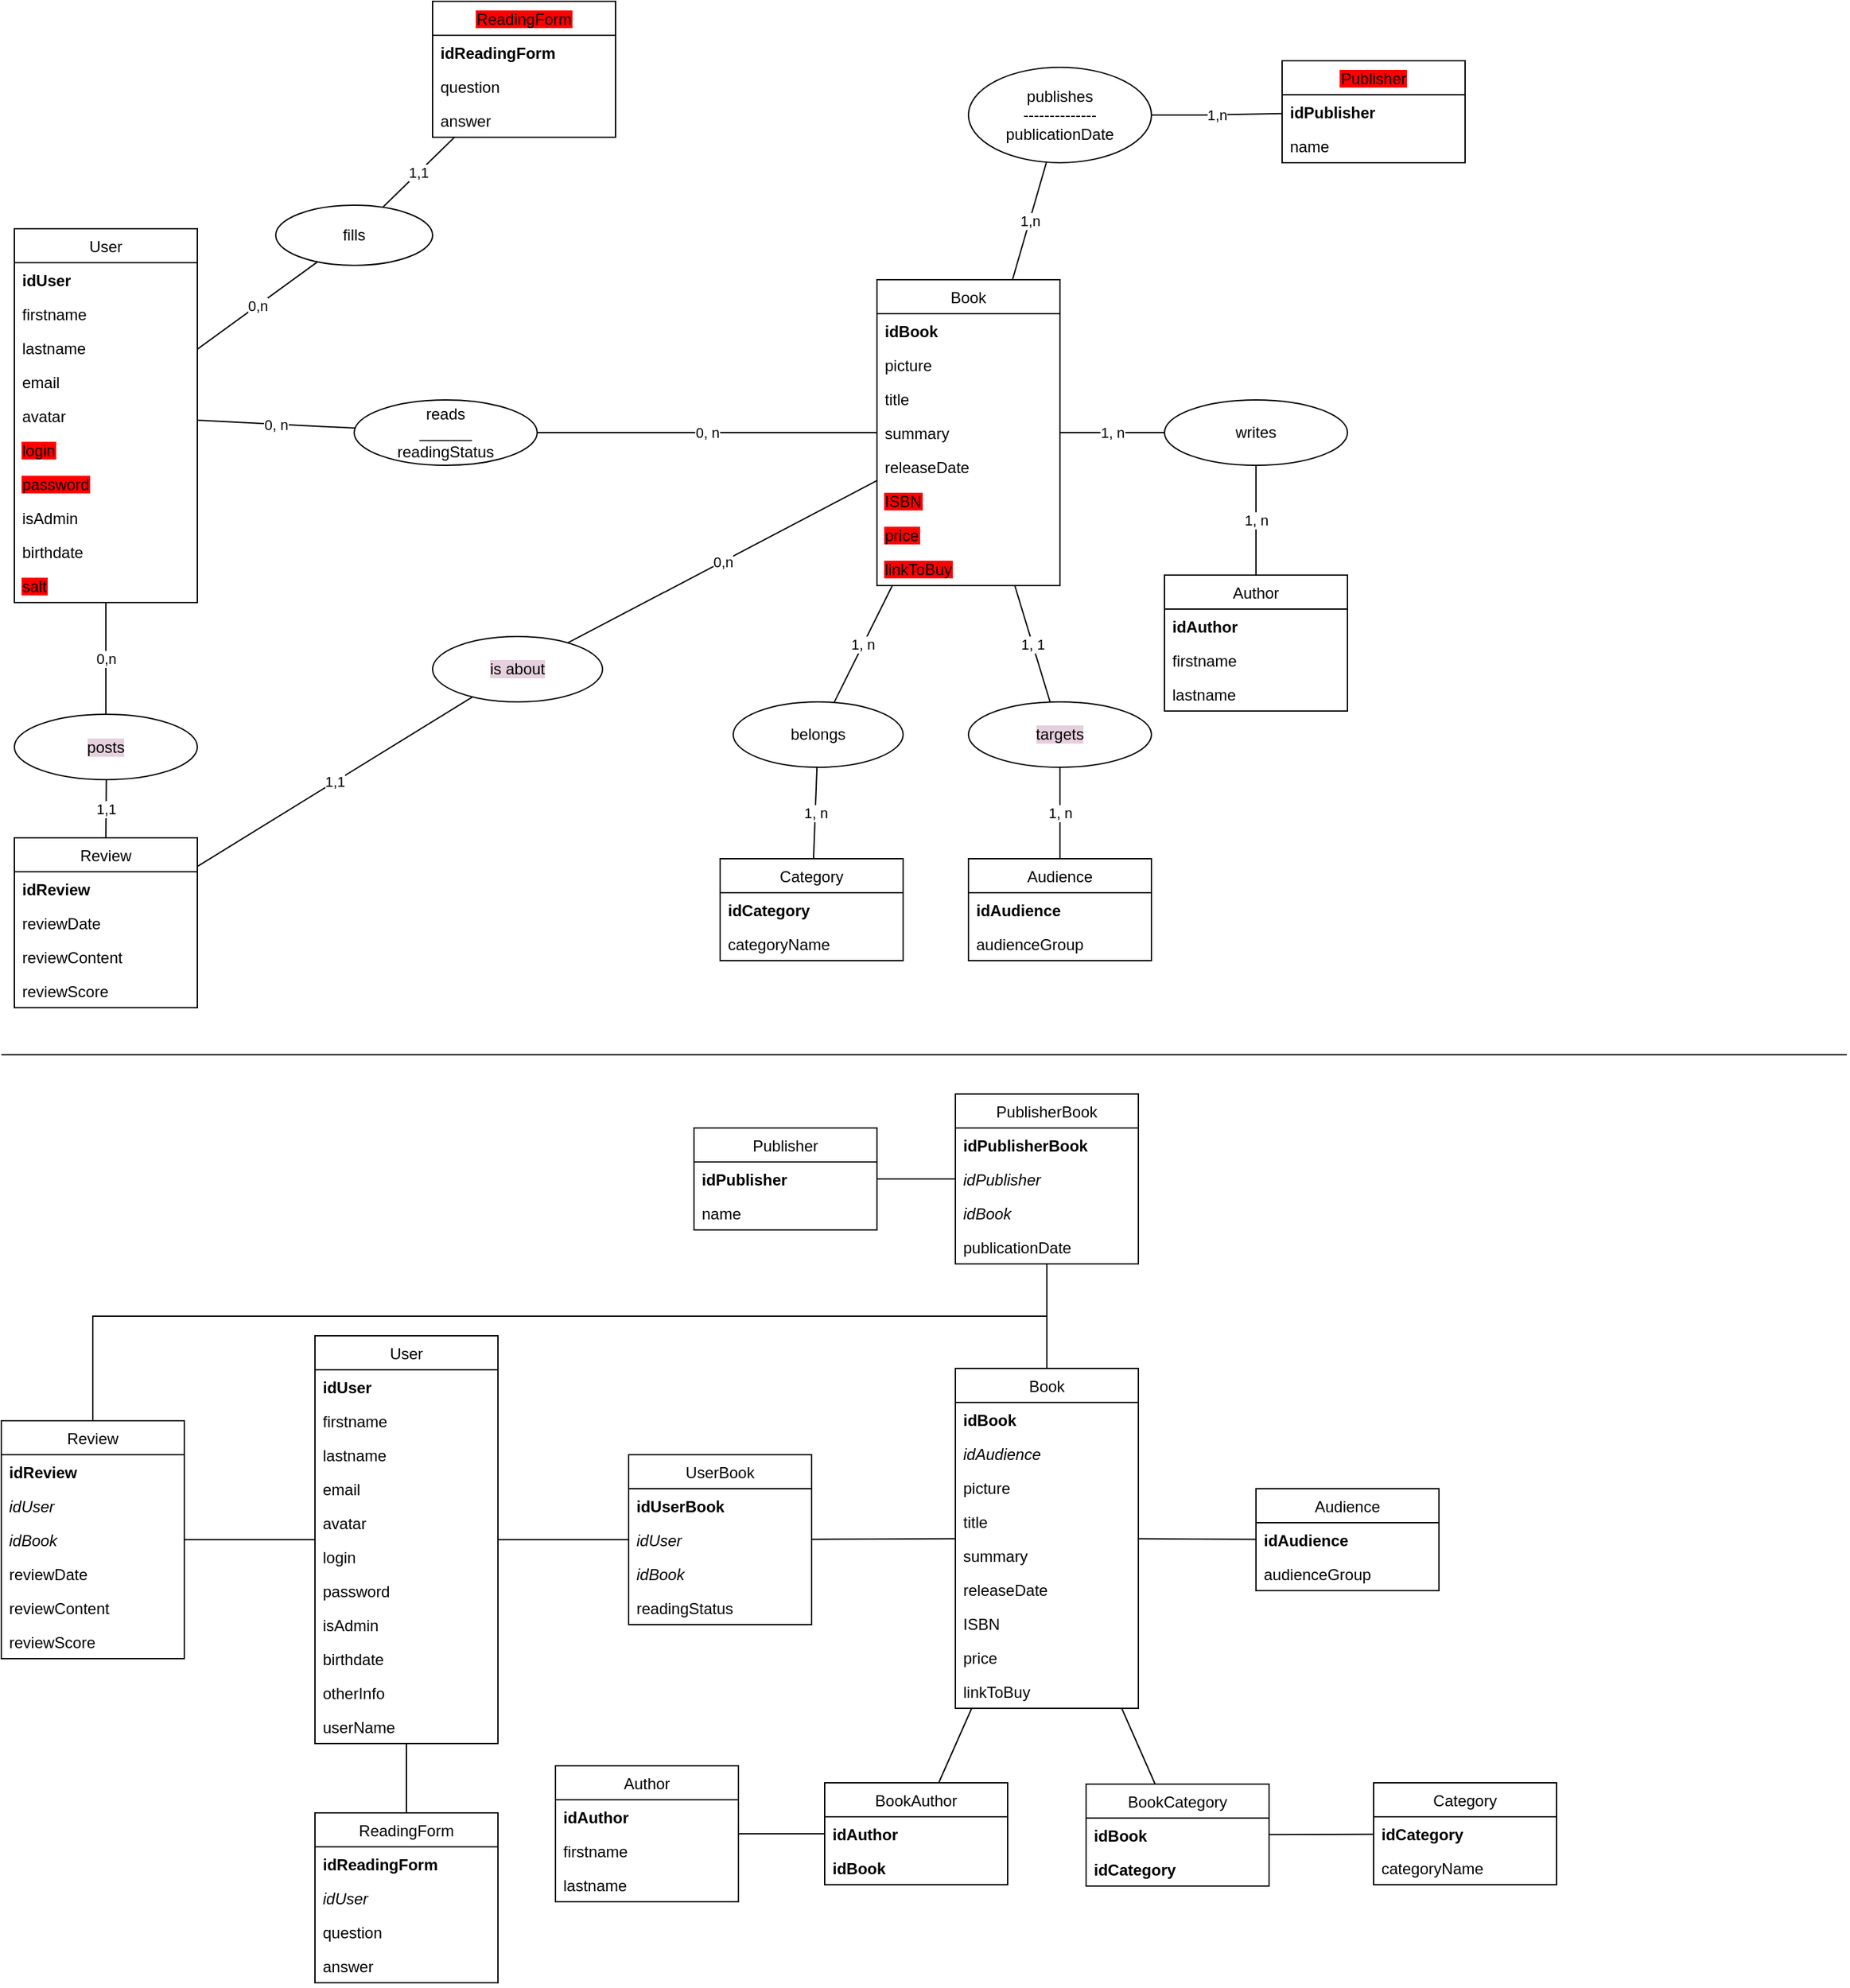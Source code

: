 <mxfile version="13.3.5" type="device"><diagram id="y1jDpwhUsQVm8kKlvPVK" name="Page-1"><mxGraphModel dx="1422" dy="942" grid="1" gridSize="10" guides="1" tooltips="1" connect="1" arrows="1" fold="1" page="1" pageScale="1" pageWidth="827" pageHeight="1169" math="0" shadow="0"><root><mxCell id="0"/><mxCell id="1" parent="0"/><mxCell id="OlAMbbn-yRsi2VzInBig-30" value="0, n" style="edgeStyle=none;rounded=0;orthogonalLoop=1;jettySize=auto;html=1;endArrow=none;endFill=0;" parent="1" source="OlAMbbn-yRsi2VzInBig-127" target="OlAMbbn-yRsi2VzInBig-29" edge="1"><mxGeometry relative="1" as="geometry"><mxPoint x="180" y="344" as="sourcePoint"/></mxGeometry></mxCell><mxCell id="OlAMbbn-yRsi2VzInBig-33" value="0,n" style="edgeStyle=none;rounded=0;orthogonalLoop=1;jettySize=auto;html=1;endArrow=none;endFill=0;" parent="1" source="OlAMbbn-yRsi2VzInBig-127" target="OlAMbbn-yRsi2VzInBig-32" edge="1"><mxGeometry relative="1" as="geometry"><mxPoint x="110" y="448" as="sourcePoint"/></mxGeometry></mxCell><mxCell id="OlAMbbn-yRsi2VzInBig-31" value="0, n" style="edgeStyle=none;rounded=0;orthogonalLoop=1;jettySize=auto;html=1;endArrow=none;endFill=0;" parent="1" source="OlAMbbn-yRsi2VzInBig-29" target="OlAMbbn-yRsi2VzInBig-8" edge="1"><mxGeometry relative="1" as="geometry"/></mxCell><mxCell id="OlAMbbn-yRsi2VzInBig-29" value="reads&lt;br&gt;______&lt;br&gt;readingStatus" style="ellipse;whiteSpace=wrap;html=1;" parent="1" vertex="1"><mxGeometry x="300" y="319" width="140" height="50" as="geometry"/></mxCell><mxCell id="OlAMbbn-yRsi2VzInBig-36" value="1, n" style="edgeStyle=none;rounded=0;orthogonalLoop=1;jettySize=auto;html=1;endArrow=none;endFill=0;" parent="1" source="OlAMbbn-yRsi2VzInBig-8" target="OlAMbbn-yRsi2VzInBig-35" edge="1"><mxGeometry relative="1" as="geometry"/></mxCell><mxCell id="OlAMbbn-yRsi2VzInBig-34" value="1,1" style="edgeStyle=none;rounded=0;orthogonalLoop=1;jettySize=auto;html=1;endArrow=none;endFill=0;" parent="1" source="OlAMbbn-yRsi2VzInBig-32" target="OlAMbbn-yRsi2VzInBig-23" edge="1"><mxGeometry relative="1" as="geometry"/></mxCell><mxCell id="OlAMbbn-yRsi2VzInBig-32" value="&lt;span style=&quot;background-color: rgb(230 , 208 , 222)&quot;&gt;posts&lt;/span&gt;" style="ellipse;whiteSpace=wrap;html=1;" parent="1" vertex="1"><mxGeometry x="40" y="559.5" width="140" height="50" as="geometry"/></mxCell><mxCell id="OlAMbbn-yRsi2VzInBig-40" value="1,1" style="edgeStyle=none;rounded=0;orthogonalLoop=1;jettySize=auto;html=1;endArrow=none;endFill=0;" parent="1" source="OlAMbbn-yRsi2VzInBig-23" target="OlAMbbn-yRsi2VzInBig-39" edge="1"><mxGeometry relative="1" as="geometry"/></mxCell><mxCell id="OlAMbbn-yRsi2VzInBig-37" value="1, n" style="edgeStyle=none;rounded=0;orthogonalLoop=1;jettySize=auto;html=1;endArrow=none;endFill=0;" parent="1" source="OlAMbbn-yRsi2VzInBig-35" target="OlAMbbn-yRsi2VzInBig-18" edge="1"><mxGeometry relative="1" as="geometry"/></mxCell><mxCell id="OlAMbbn-yRsi2VzInBig-35" value="writes" style="ellipse;whiteSpace=wrap;html=1;" parent="1" vertex="1"><mxGeometry x="920" y="319" width="140" height="50" as="geometry"/></mxCell><mxCell id="OlAMbbn-yRsi2VzInBig-41" value="0,n" style="edgeStyle=none;rounded=0;orthogonalLoop=1;jettySize=auto;html=1;endArrow=none;endFill=0;" parent="1" source="OlAMbbn-yRsi2VzInBig-39" target="OlAMbbn-yRsi2VzInBig-8" edge="1"><mxGeometry relative="1" as="geometry"/></mxCell><mxCell id="OlAMbbn-yRsi2VzInBig-39" value="&lt;span style=&quot;background-color: rgb(230 , 208 , 222)&quot;&gt;is about&lt;/span&gt;" style="ellipse;whiteSpace=wrap;html=1;" parent="1" vertex="1"><mxGeometry x="360" y="500" width="130" height="50" as="geometry"/></mxCell><mxCell id="OlAMbbn-yRsi2VzInBig-53" value="1, 1" style="edgeStyle=none;rounded=0;orthogonalLoop=1;jettySize=auto;html=1;endArrow=none;endFill=0;" parent="1" source="OlAMbbn-yRsi2VzInBig-8" target="OlAMbbn-yRsi2VzInBig-52" edge="1"><mxGeometry relative="1" as="geometry"/></mxCell><mxCell id="OlAMbbn-yRsi2VzInBig-55" value="1, n" style="edgeStyle=none;rounded=0;orthogonalLoop=1;jettySize=auto;html=1;endArrow=none;endFill=0;" parent="1" source="OlAMbbn-yRsi2VzInBig-8" target="OlAMbbn-yRsi2VzInBig-51" edge="1"><mxGeometry relative="1" as="geometry"><Array as="points"/></mxGeometry></mxCell><mxCell id="OlAMbbn-yRsi2VzInBig-56" value="1, n" style="edgeStyle=none;rounded=0;orthogonalLoop=1;jettySize=auto;html=1;endArrow=none;endFill=0;" parent="1" source="OlAMbbn-yRsi2VzInBig-51" target="OlAMbbn-yRsi2VzInBig-42" edge="1"><mxGeometry relative="1" as="geometry"/></mxCell><mxCell id="OlAMbbn-yRsi2VzInBig-51" value="belongs" style="ellipse;whiteSpace=wrap;html=1;" parent="1" vertex="1"><mxGeometry x="590" y="550" width="130" height="50" as="geometry"/></mxCell><mxCell id="OlAMbbn-yRsi2VzInBig-54" value="1, n" style="edgeStyle=none;rounded=0;orthogonalLoop=1;jettySize=auto;html=1;endArrow=none;endFill=0;" parent="1" source="OlAMbbn-yRsi2VzInBig-52" target="OlAMbbn-yRsi2VzInBig-47" edge="1"><mxGeometry relative="1" as="geometry"/></mxCell><mxCell id="OlAMbbn-yRsi2VzInBig-52" value="&lt;span style=&quot;background-color: rgb(230 , 208 , 222)&quot;&gt;targets&lt;/span&gt;" style="ellipse;whiteSpace=wrap;html=1;" parent="1" vertex="1"><mxGeometry x="770" y="550" width="140" height="50" as="geometry"/></mxCell><mxCell id="OlAMbbn-yRsi2VzInBig-64" value="" style="endArrow=none;html=1;" parent="1" edge="1"><mxGeometry width="50" height="50" relative="1" as="geometry"><mxPoint x="30" y="820" as="sourcePoint"/><mxPoint x="1442" y="820" as="targetPoint"/></mxGeometry></mxCell><mxCell id="OlAMbbn-yRsi2VzInBig-77" style="edgeStyle=none;rounded=0;orthogonalLoop=1;jettySize=auto;html=1;endArrow=none;endFill=0;" parent="1" source="OlAMbbn-yRsi2VzInBig-65" target="OlAMbbn-yRsi2VzInBig-72" edge="1"><mxGeometry relative="1" as="geometry"/></mxCell><mxCell id="OlAMbbn-yRsi2VzInBig-90" style="edgeStyle=none;rounded=0;orthogonalLoop=1;jettySize=auto;html=1;endArrow=none;endFill=0;" parent="1" source="OlAMbbn-yRsi2VzInBig-79" target="OlAMbbn-yRsi2VzInBig-87" edge="1"><mxGeometry relative="1" as="geometry"/></mxCell><mxCell id="OlAMbbn-yRsi2VzInBig-98" style="edgeStyle=none;rounded=0;orthogonalLoop=1;jettySize=auto;html=1;endArrow=none;endFill=0;" parent="1" source="OlAMbbn-yRsi2VzInBig-79" target="OlAMbbn-yRsi2VzInBig-92" edge="1"><mxGeometry relative="1" as="geometry"/></mxCell><mxCell id="OlAMbbn-yRsi2VzInBig-140" value="ReadingForm" style="swimlane;fontStyle=0;childLayout=stackLayout;horizontal=1;startSize=26;fillColor=none;horizontalStack=0;resizeParent=1;resizeParentMax=0;resizeLast=0;collapsible=1;marginBottom=0;labelBackgroundColor=#FF0000;" parent="1" vertex="1"><mxGeometry x="360" y="14" width="140" height="104" as="geometry"/></mxCell><mxCell id="OlAMbbn-yRsi2VzInBig-141" value="idReadingForm" style="text;strokeColor=none;fillColor=none;align=left;verticalAlign=top;spacingLeft=4;spacingRight=4;overflow=hidden;rotatable=0;points=[[0,0.5],[1,0.5]];portConstraint=eastwest;fontStyle=1" parent="OlAMbbn-yRsi2VzInBig-140" vertex="1"><mxGeometry y="26" width="140" height="26" as="geometry"/></mxCell><mxCell id="OlAMbbn-yRsi2VzInBig-142" value="question" style="text;strokeColor=none;fillColor=none;align=left;verticalAlign=top;spacingLeft=4;spacingRight=4;overflow=hidden;rotatable=0;points=[[0,0.5],[1,0.5]];portConstraint=eastwest;" parent="OlAMbbn-yRsi2VzInBig-140" vertex="1"><mxGeometry y="52" width="140" height="26" as="geometry"/></mxCell><mxCell id="OlAMbbn-yRsi2VzInBig-143" value="answer" style="text;strokeColor=none;fillColor=none;align=left;verticalAlign=top;spacingLeft=4;spacingRight=4;overflow=hidden;rotatable=0;points=[[0,0.5],[1,0.5]];portConstraint=eastwest;" parent="OlAMbbn-yRsi2VzInBig-140" vertex="1"><mxGeometry y="78" width="140" height="26" as="geometry"/></mxCell><mxCell id="OlAMbbn-yRsi2VzInBig-97" style="edgeStyle=none;rounded=0;orthogonalLoop=1;jettySize=auto;html=1;endArrow=none;endFill=0;" parent="1" source="OlAMbbn-yRsi2VzInBig-65" target="OlAMbbn-yRsi2VzInBig-92" edge="1"><mxGeometry relative="1" as="geometry"/></mxCell><mxCell id="OlAMbbn-yRsi2VzInBig-107" style="edgeStyle=none;rounded=0;orthogonalLoop=1;jettySize=auto;html=1;endArrow=none;endFill=0;" parent="1" source="OlAMbbn-yRsi2VzInBig-79" target="OlAMbbn-yRsi2VzInBig-103" edge="1"><mxGeometry relative="1" as="geometry"/></mxCell><mxCell id="OlAMbbn-yRsi2VzInBig-116" style="edgeStyle=none;rounded=0;orthogonalLoop=1;jettySize=auto;html=1;endArrow=none;endFill=0;" parent="1" source="OlAMbbn-yRsi2VzInBig-79" target="OlAMbbn-yRsi2VzInBig-112" edge="1"><mxGeometry relative="1" as="geometry"/></mxCell><mxCell id="OlAMbbn-yRsi2VzInBig-108" style="edgeStyle=none;rounded=0;orthogonalLoop=1;jettySize=auto;html=1;endArrow=none;endFill=0;" parent="1" source="OlAMbbn-yRsi2VzInBig-99" target="OlAMbbn-yRsi2VzInBig-103" edge="1"><mxGeometry relative="1" as="geometry"/></mxCell><mxCell id="OlAMbbn-yRsi2VzInBig-145" value="0,n" style="edgeStyle=none;rounded=0;orthogonalLoop=1;jettySize=auto;html=1;endArrow=none;endFill=0;" parent="1" source="OlAMbbn-yRsi2VzInBig-127" target="OlAMbbn-yRsi2VzInBig-144" edge="1"><mxGeometry relative="1" as="geometry"/></mxCell><mxCell id="OlAMbbn-yRsi2VzInBig-168" value="1,n" style="edgeStyle=none;rounded=0;orthogonalLoop=1;jettySize=auto;html=1;endArrow=none;endFill=0;" parent="1" source="OlAMbbn-yRsi2VzInBig-163" target="OlAMbbn-yRsi2VzInBig-167" edge="1"><mxGeometry relative="1" as="geometry"><Array as="points"><mxPoint x="950" y="101"/></Array></mxGeometry></mxCell><mxCell id="OlAMbbn-yRsi2VzInBig-117" style="edgeStyle=none;rounded=0;orthogonalLoop=1;jettySize=auto;html=1;endArrow=none;endFill=0;" parent="1" source="OlAMbbn-yRsi2VzInBig-112" target="OlAMbbn-yRsi2VzInBig-109" edge="1"><mxGeometry relative="1" as="geometry"/></mxCell><mxCell id="OlAMbbn-yRsi2VzInBig-18" value="Author" style="swimlane;fontStyle=0;childLayout=stackLayout;horizontal=1;startSize=26;fillColor=none;horizontalStack=0;resizeParent=1;resizeParentMax=0;resizeLast=0;collapsible=1;marginBottom=0;" parent="1" vertex="1"><mxGeometry x="920" y="453" width="140" height="104" as="geometry"/></mxCell><mxCell id="OlAMbbn-yRsi2VzInBig-19" value="idAuthor" style="text;strokeColor=none;fillColor=none;align=left;verticalAlign=top;spacingLeft=4;spacingRight=4;overflow=hidden;rotatable=0;points=[[0,0.5],[1,0.5]];portConstraint=eastwest;fontStyle=1" parent="OlAMbbn-yRsi2VzInBig-18" vertex="1"><mxGeometry y="26" width="140" height="26" as="geometry"/></mxCell><mxCell id="OlAMbbn-yRsi2VzInBig-20" value="firstname" style="text;strokeColor=none;fillColor=none;align=left;verticalAlign=top;spacingLeft=4;spacingRight=4;overflow=hidden;rotatable=0;points=[[0,0.5],[1,0.5]];portConstraint=eastwest;" parent="OlAMbbn-yRsi2VzInBig-18" vertex="1"><mxGeometry y="52" width="140" height="26" as="geometry"/></mxCell><mxCell id="OlAMbbn-yRsi2VzInBig-21" value="lastname" style="text;strokeColor=none;fillColor=none;align=left;verticalAlign=top;spacingLeft=4;spacingRight=4;overflow=hidden;rotatable=0;points=[[0,0.5],[1,0.5]];portConstraint=eastwest;" parent="OlAMbbn-yRsi2VzInBig-18" vertex="1"><mxGeometry y="78" width="140" height="26" as="geometry"/></mxCell><mxCell id="OlAMbbn-yRsi2VzInBig-151" style="edgeStyle=none;rounded=0;orthogonalLoop=1;jettySize=auto;html=1;endArrow=none;endFill=0;" parent="1" source="OlAMbbn-yRsi2VzInBig-65" target="OlAMbbn-yRsi2VzInBig-147" edge="1"><mxGeometry relative="1" as="geometry"/></mxCell><mxCell id="OlAMbbn-yRsi2VzInBig-23" value="Review" style="swimlane;fontStyle=0;childLayout=stackLayout;horizontal=1;startSize=26;fillColor=none;horizontalStack=0;resizeParent=1;resizeParentMax=0;resizeLast=0;collapsible=1;marginBottom=0;" parent="1" vertex="1"><mxGeometry x="40" y="654" width="140" height="130" as="geometry"/></mxCell><mxCell id="OlAMbbn-yRsi2VzInBig-24" value="idReview" style="text;strokeColor=none;fillColor=none;align=left;verticalAlign=top;spacingLeft=4;spacingRight=4;overflow=hidden;rotatable=0;points=[[0,0.5],[1,0.5]];portConstraint=eastwest;fontStyle=1" parent="OlAMbbn-yRsi2VzInBig-23" vertex="1"><mxGeometry y="26" width="140" height="26" as="geometry"/></mxCell><mxCell id="OlAMbbn-yRsi2VzInBig-25" value="reviewDate" style="text;strokeColor=none;fillColor=none;align=left;verticalAlign=top;spacingLeft=4;spacingRight=4;overflow=hidden;rotatable=0;points=[[0,0.5],[1,0.5]];portConstraint=eastwest;" parent="OlAMbbn-yRsi2VzInBig-23" vertex="1"><mxGeometry y="52" width="140" height="26" as="geometry"/></mxCell><mxCell id="OlAMbbn-yRsi2VzInBig-27" value="reviewContent" style="text;strokeColor=none;fillColor=none;align=left;verticalAlign=top;spacingLeft=4;spacingRight=4;overflow=hidden;rotatable=0;points=[[0,0.5],[1,0.5]];portConstraint=eastwest;" parent="OlAMbbn-yRsi2VzInBig-23" vertex="1"><mxGeometry y="78" width="140" height="26" as="geometry"/></mxCell><mxCell id="OlAMbbn-yRsi2VzInBig-46" value="reviewScore" style="text;strokeColor=none;fillColor=none;align=left;verticalAlign=top;spacingLeft=4;spacingRight=4;overflow=hidden;rotatable=0;points=[[0,0.5],[1,0.5]];portConstraint=eastwest;" parent="OlAMbbn-yRsi2VzInBig-23" vertex="1"><mxGeometry y="104" width="140" height="26" as="geometry"/></mxCell><mxCell id="OlAMbbn-yRsi2VzInBig-146" value="1,1" style="edgeStyle=none;rounded=0;orthogonalLoop=1;jettySize=auto;html=1;endArrow=none;endFill=0;" parent="1" source="OlAMbbn-yRsi2VzInBig-144" target="OlAMbbn-yRsi2VzInBig-140" edge="1"><mxGeometry relative="1" as="geometry"/></mxCell><mxCell id="OlAMbbn-yRsi2VzInBig-144" value="fills" style="ellipse;whiteSpace=wrap;html=1;" parent="1" vertex="1"><mxGeometry x="240" y="170" width="120" height="46" as="geometry"/></mxCell><mxCell id="OlAMbbn-yRsi2VzInBig-42" value="Category" style="swimlane;fontStyle=0;childLayout=stackLayout;horizontal=1;startSize=26;fillColor=none;horizontalStack=0;resizeParent=1;resizeParentMax=0;resizeLast=0;collapsible=1;marginBottom=0;" parent="1" vertex="1"><mxGeometry x="580" y="670" width="140" height="78" as="geometry"/></mxCell><mxCell id="OlAMbbn-yRsi2VzInBig-43" value="idCategory" style="text;strokeColor=none;fillColor=none;align=left;verticalAlign=top;spacingLeft=4;spacingRight=4;overflow=hidden;rotatable=0;points=[[0,0.5],[1,0.5]];portConstraint=eastwest;fontStyle=1" parent="OlAMbbn-yRsi2VzInBig-42" vertex="1"><mxGeometry y="26" width="140" height="26" as="geometry"/></mxCell><mxCell id="OlAMbbn-yRsi2VzInBig-44" value="categoryName" style="text;strokeColor=none;fillColor=none;align=left;verticalAlign=top;spacingLeft=4;spacingRight=4;overflow=hidden;rotatable=0;points=[[0,0.5],[1,0.5]];portConstraint=eastwest;" parent="OlAMbbn-yRsi2VzInBig-42" vertex="1"><mxGeometry y="52" width="140" height="26" as="geometry"/></mxCell><mxCell id="OlAMbbn-yRsi2VzInBig-47" value="Audience" style="swimlane;fontStyle=0;childLayout=stackLayout;horizontal=1;startSize=26;fillColor=none;horizontalStack=0;resizeParent=1;resizeParentMax=0;resizeLast=0;collapsible=1;marginBottom=0;" parent="1" vertex="1"><mxGeometry x="770" y="670" width="140" height="78" as="geometry"/></mxCell><mxCell id="OlAMbbn-yRsi2VzInBig-48" value="idAudience" style="text;strokeColor=none;fillColor=none;align=left;verticalAlign=top;spacingLeft=4;spacingRight=4;overflow=hidden;rotatable=0;points=[[0,0.5],[1,0.5]];portConstraint=eastwest;fontStyle=1" parent="OlAMbbn-yRsi2VzInBig-47" vertex="1"><mxGeometry y="26" width="140" height="26" as="geometry"/></mxCell><mxCell id="OlAMbbn-yRsi2VzInBig-49" value="audienceGroup&#10;" style="text;strokeColor=none;fillColor=none;align=left;verticalAlign=top;spacingLeft=4;spacingRight=4;overflow=hidden;rotatable=0;points=[[0,0.5],[1,0.5]];portConstraint=eastwest;" parent="OlAMbbn-yRsi2VzInBig-47" vertex="1"><mxGeometry y="52" width="140" height="26" as="geometry"/></mxCell><mxCell id="OlAMbbn-yRsi2VzInBig-169" value="1,n" style="edgeStyle=none;rounded=0;orthogonalLoop=1;jettySize=auto;html=1;endArrow=none;endFill=0;" parent="1" source="OlAMbbn-yRsi2VzInBig-167" target="OlAMbbn-yRsi2VzInBig-8" edge="1"><mxGeometry relative="1" as="geometry"/></mxCell><mxCell id="OlAMbbn-yRsi2VzInBig-167" value="publishes&lt;br&gt;--------------&lt;br&gt;publicationDate" style="ellipse;whiteSpace=wrap;html=1;" parent="1" vertex="1"><mxGeometry x="770" y="64.5" width="140" height="73" as="geometry"/></mxCell><mxCell id="OlAMbbn-yRsi2VzInBig-127" value="User" style="swimlane;fontStyle=0;childLayout=stackLayout;horizontal=1;startSize=26;fillColor=none;horizontalStack=0;resizeParent=1;resizeParentMax=0;resizeLast=0;collapsible=1;marginBottom=0;" parent="1" vertex="1"><mxGeometry x="40" y="188" width="140" height="286" as="geometry"/></mxCell><mxCell id="OlAMbbn-yRsi2VzInBig-128" value="idUser" style="text;strokeColor=none;fillColor=none;align=left;verticalAlign=top;spacingLeft=4;spacingRight=4;overflow=hidden;rotatable=0;points=[[0,0.5],[1,0.5]];portConstraint=eastwest;fontStyle=1" parent="OlAMbbn-yRsi2VzInBig-127" vertex="1"><mxGeometry y="26" width="140" height="26" as="geometry"/></mxCell><mxCell id="OlAMbbn-yRsi2VzInBig-129" value="firstname" style="text;strokeColor=none;fillColor=none;align=left;verticalAlign=top;spacingLeft=4;spacingRight=4;overflow=hidden;rotatable=0;points=[[0,0.5],[1,0.5]];portConstraint=eastwest;" parent="OlAMbbn-yRsi2VzInBig-127" vertex="1"><mxGeometry y="52" width="140" height="26" as="geometry"/></mxCell><mxCell id="OlAMbbn-yRsi2VzInBig-130" value="lastname" style="text;strokeColor=none;fillColor=none;align=left;verticalAlign=top;spacingLeft=4;spacingRight=4;overflow=hidden;rotatable=0;points=[[0,0.5],[1,0.5]];portConstraint=eastwest;" parent="OlAMbbn-yRsi2VzInBig-127" vertex="1"><mxGeometry y="78" width="140" height="26" as="geometry"/></mxCell><mxCell id="OlAMbbn-yRsi2VzInBig-131" value="email" style="text;strokeColor=none;fillColor=none;align=left;verticalAlign=top;spacingLeft=4;spacingRight=4;overflow=hidden;rotatable=0;points=[[0,0.5],[1,0.5]];portConstraint=eastwest;" parent="OlAMbbn-yRsi2VzInBig-127" vertex="1"><mxGeometry y="104" width="140" height="26" as="geometry"/></mxCell><mxCell id="OlAMbbn-yRsi2VzInBig-132" value="avatar" style="text;strokeColor=none;fillColor=none;align=left;verticalAlign=top;spacingLeft=4;spacingRight=4;overflow=hidden;rotatable=0;points=[[0,0.5],[1,0.5]];portConstraint=eastwest;" parent="OlAMbbn-yRsi2VzInBig-127" vertex="1"><mxGeometry y="130" width="140" height="26" as="geometry"/></mxCell><mxCell id="OlAMbbn-yRsi2VzInBig-133" value="login" style="text;strokeColor=none;fillColor=none;align=left;verticalAlign=top;spacingLeft=4;spacingRight=4;overflow=hidden;rotatable=0;points=[[0,0.5],[1,0.5]];portConstraint=eastwest;labelBackgroundColor=#FF0000;" parent="OlAMbbn-yRsi2VzInBig-127" vertex="1"><mxGeometry y="156" width="140" height="26" as="geometry"/></mxCell><mxCell id="OlAMbbn-yRsi2VzInBig-134" value="password" style="text;strokeColor=none;fillColor=none;align=left;verticalAlign=top;spacingLeft=4;spacingRight=4;overflow=hidden;rotatable=0;points=[[0,0.5],[1,0.5]];portConstraint=eastwest;labelBackgroundColor=#FF0000;" parent="OlAMbbn-yRsi2VzInBig-127" vertex="1"><mxGeometry y="182" width="140" height="26" as="geometry"/></mxCell><mxCell id="OlAMbbn-yRsi2VzInBig-182" value="isAdmin" style="text;strokeColor=none;fillColor=none;align=left;verticalAlign=top;spacingLeft=4;spacingRight=4;overflow=hidden;rotatable=0;points=[[0,0.5],[1,0.5]];portConstraint=eastwest;" parent="OlAMbbn-yRsi2VzInBig-127" vertex="1"><mxGeometry y="208" width="140" height="26" as="geometry"/></mxCell><mxCell id="OlAMbbn-yRsi2VzInBig-135" value="birthdate" style="text;strokeColor=none;fillColor=none;align=left;verticalAlign=top;spacingLeft=4;spacingRight=4;overflow=hidden;rotatable=0;points=[[0,0.5],[1,0.5]];portConstraint=eastwest;" parent="OlAMbbn-yRsi2VzInBig-127" vertex="1"><mxGeometry y="234" width="140" height="26" as="geometry"/></mxCell><mxCell id="OlAMbbn-yRsi2VzInBig-136" value="salt" style="text;strokeColor=none;fillColor=none;align=left;verticalAlign=top;spacingLeft=4;spacingRight=4;overflow=hidden;rotatable=0;points=[[0,0.5],[1,0.5]];portConstraint=eastwest;labelBackgroundColor=#FF0000;" parent="OlAMbbn-yRsi2VzInBig-127" vertex="1"><mxGeometry y="260" width="140" height="26" as="geometry"/></mxCell><mxCell id="OlAMbbn-yRsi2VzInBig-163" value="Publisher" style="swimlane;fontStyle=0;childLayout=stackLayout;horizontal=1;startSize=26;fillColor=none;horizontalStack=0;resizeParent=1;resizeParentMax=0;resizeLast=0;collapsible=1;marginBottom=0;labelBackgroundColor=#FF0000;" parent="1" vertex="1"><mxGeometry x="1010" y="59.5" width="140" height="78" as="geometry"/></mxCell><mxCell id="OlAMbbn-yRsi2VzInBig-164" value="idPublisher" style="text;strokeColor=none;fillColor=none;align=left;verticalAlign=top;spacingLeft=4;spacingRight=4;overflow=hidden;rotatable=0;points=[[0,0.5],[1,0.5]];portConstraint=eastwest;fontStyle=1" parent="OlAMbbn-yRsi2VzInBig-163" vertex="1"><mxGeometry y="26" width="140" height="26" as="geometry"/></mxCell><mxCell id="OlAMbbn-yRsi2VzInBig-165" value="name" style="text;strokeColor=none;fillColor=none;align=left;verticalAlign=top;spacingLeft=4;spacingRight=4;overflow=hidden;rotatable=0;points=[[0,0.5],[1,0.5]];portConstraint=eastwest;" parent="OlAMbbn-yRsi2VzInBig-163" vertex="1"><mxGeometry y="52" width="140" height="26" as="geometry"/></mxCell><mxCell id="OlAMbbn-yRsi2VzInBig-195" style="edgeStyle=none;rounded=0;orthogonalLoop=1;jettySize=auto;html=1;endArrow=none;endFill=0;" parent="1" source="OlAMbbn-yRsi2VzInBig-188" target="OlAMbbn-yRsi2VzInBig-79" edge="1"><mxGeometry relative="1" as="geometry"/></mxCell><mxCell id="OlAMbbn-yRsi2VzInBig-196" style="edgeStyle=none;rounded=0;orthogonalLoop=1;jettySize=auto;html=1;endArrow=none;endFill=0;" parent="1" source="OlAMbbn-yRsi2VzInBig-188" target="OlAMbbn-yRsi2VzInBig-192" edge="1"><mxGeometry relative="1" as="geometry"/></mxCell><mxCell id="OlAMbbn-yRsi2VzInBig-72" value="Review" style="swimlane;fontStyle=0;childLayout=stackLayout;horizontal=1;startSize=26;fillColor=none;horizontalStack=0;resizeParent=1;resizeParentMax=0;resizeLast=0;collapsible=1;marginBottom=0;labelBackgroundColor=none;" parent="1" vertex="1"><mxGeometry x="30" y="1100" width="140" height="182" as="geometry"/></mxCell><mxCell id="OlAMbbn-yRsi2VzInBig-73" value="idReview" style="text;strokeColor=none;fillColor=none;align=left;verticalAlign=top;spacingLeft=4;spacingRight=4;overflow=hidden;rotatable=0;points=[[0,0.5],[1,0.5]];portConstraint=eastwest;fontStyle=1" parent="OlAMbbn-yRsi2VzInBig-72" vertex="1"><mxGeometry y="26" width="140" height="26" as="geometry"/></mxCell><mxCell id="OlAMbbn-yRsi2VzInBig-156" value="idUser" style="text;strokeColor=none;fillColor=none;align=left;verticalAlign=top;spacingLeft=4;spacingRight=4;overflow=hidden;rotatable=0;points=[[0,0.5],[1,0.5]];portConstraint=eastwest;fontStyle=2" parent="OlAMbbn-yRsi2VzInBig-72" vertex="1"><mxGeometry y="52" width="140" height="26" as="geometry"/></mxCell><mxCell id="OlAMbbn-yRsi2VzInBig-157" value="idBook" style="text;strokeColor=none;fillColor=none;align=left;verticalAlign=top;spacingLeft=4;spacingRight=4;overflow=hidden;rotatable=0;points=[[0,0.5],[1,0.5]];portConstraint=eastwest;fontStyle=2" parent="OlAMbbn-yRsi2VzInBig-72" vertex="1"><mxGeometry y="78" width="140" height="26" as="geometry"/></mxCell><mxCell id="OlAMbbn-yRsi2VzInBig-74" value="reviewDate" style="text;strokeColor=none;fillColor=none;align=left;verticalAlign=top;spacingLeft=4;spacingRight=4;overflow=hidden;rotatable=0;points=[[0,0.5],[1,0.5]];portConstraint=eastwest;" parent="OlAMbbn-yRsi2VzInBig-72" vertex="1"><mxGeometry y="104" width="140" height="26" as="geometry"/></mxCell><mxCell id="OlAMbbn-yRsi2VzInBig-75" value="reviewContent" style="text;strokeColor=none;fillColor=none;align=left;verticalAlign=top;spacingLeft=4;spacingRight=4;overflow=hidden;rotatable=0;points=[[0,0.5],[1,0.5]];portConstraint=eastwest;" parent="OlAMbbn-yRsi2VzInBig-72" vertex="1"><mxGeometry y="130" width="140" height="26" as="geometry"/></mxCell><mxCell id="OlAMbbn-yRsi2VzInBig-76" value="reviewScore" style="text;strokeColor=none;fillColor=none;align=left;verticalAlign=top;spacingLeft=4;spacingRight=4;overflow=hidden;rotatable=0;points=[[0,0.5],[1,0.5]];portConstraint=eastwest;" parent="OlAMbbn-yRsi2VzInBig-72" vertex="1"><mxGeometry y="156" width="140" height="26" as="geometry"/></mxCell><mxCell id="OlAMbbn-yRsi2VzInBig-8" value="Book" style="swimlane;fontStyle=0;childLayout=stackLayout;horizontal=1;startSize=26;fillColor=none;horizontalStack=0;resizeParent=1;resizeParentMax=0;resizeLast=0;collapsible=1;marginBottom=0;" parent="1" vertex="1"><mxGeometry x="700" y="227" width="140" height="234" as="geometry"/></mxCell><mxCell id="OlAMbbn-yRsi2VzInBig-10" value="idBook" style="text;strokeColor=none;fillColor=none;align=left;verticalAlign=top;spacingLeft=4;spacingRight=4;overflow=hidden;rotatable=0;points=[[0,0.5],[1,0.5]];portConstraint=eastwest;fontStyle=1" parent="OlAMbbn-yRsi2VzInBig-8" vertex="1"><mxGeometry y="26" width="140" height="26" as="geometry"/></mxCell><mxCell id="OlAMbbn-yRsi2VzInBig-121" value="picture" style="text;strokeColor=none;fillColor=none;align=left;verticalAlign=top;spacingLeft=4;spacingRight=4;overflow=hidden;rotatable=0;points=[[0,0.5],[1,0.5]];portConstraint=eastwest;fontStyle=0" parent="OlAMbbn-yRsi2VzInBig-8" vertex="1"><mxGeometry y="52" width="140" height="26" as="geometry"/></mxCell><mxCell id="OlAMbbn-yRsi2VzInBig-11" value="title" style="text;strokeColor=none;fillColor=none;align=left;verticalAlign=top;spacingLeft=4;spacingRight=4;overflow=hidden;rotatable=0;points=[[0,0.5],[1,0.5]];portConstraint=eastwest;" parent="OlAMbbn-yRsi2VzInBig-8" vertex="1"><mxGeometry y="78" width="140" height="26" as="geometry"/></mxCell><mxCell id="OlAMbbn-yRsi2VzInBig-17" value="summary" style="text;strokeColor=none;fillColor=none;align=left;verticalAlign=top;spacingLeft=4;spacingRight=4;overflow=hidden;rotatable=0;points=[[0,0.5],[1,0.5]];portConstraint=eastwest;" parent="OlAMbbn-yRsi2VzInBig-8" vertex="1"><mxGeometry y="104" width="140" height="26" as="geometry"/></mxCell><mxCell id="OlAMbbn-yRsi2VzInBig-14" value="releaseDate" style="text;strokeColor=none;fillColor=none;align=left;verticalAlign=top;spacingLeft=4;spacingRight=4;overflow=hidden;rotatable=0;points=[[0,0.5],[1,0.5]];portConstraint=eastwest;" parent="OlAMbbn-yRsi2VzInBig-8" vertex="1"><mxGeometry y="130" width="140" height="26" as="geometry"/></mxCell><mxCell id="OlAMbbn-yRsi2VzInBig-15" value="ISBN" style="text;strokeColor=none;fillColor=none;align=left;verticalAlign=top;spacingLeft=4;spacingRight=4;overflow=hidden;rotatable=0;points=[[0,0.5],[1,0.5]];portConstraint=eastwest;labelBackgroundColor=#FF0000;" parent="OlAMbbn-yRsi2VzInBig-8" vertex="1"><mxGeometry y="156" width="140" height="26" as="geometry"/></mxCell><mxCell id="OlAMbbn-yRsi2VzInBig-16" value="price" style="text;strokeColor=none;fillColor=none;align=left;verticalAlign=top;spacingLeft=4;spacingRight=4;overflow=hidden;rotatable=0;points=[[0,0.5],[1,0.5]];portConstraint=eastwest;labelBackgroundColor=#FF0000;" parent="OlAMbbn-yRsi2VzInBig-8" vertex="1"><mxGeometry y="182" width="140" height="26" as="geometry"/></mxCell><mxCell id="OlAMbbn-yRsi2VzInBig-153" value="linkToBuy" style="text;strokeColor=none;fillColor=none;align=left;verticalAlign=top;spacingLeft=4;spacingRight=4;overflow=hidden;rotatable=0;points=[[0,0.5],[1,0.5]];portConstraint=eastwest;labelBackgroundColor=#FF0000;" parent="OlAMbbn-yRsi2VzInBig-8" vertex="1"><mxGeometry y="208" width="140" height="26" as="geometry"/></mxCell><mxCell id="OlAMbbn-yRsi2VzInBig-99" value="Author" style="swimlane;fontStyle=0;childLayout=stackLayout;horizontal=1;startSize=26;fillColor=none;horizontalStack=0;resizeParent=1;resizeParentMax=0;resizeLast=0;collapsible=1;marginBottom=0;labelBackgroundColor=none;" parent="1" vertex="1"><mxGeometry x="454" y="1364" width="140" height="104" as="geometry"/></mxCell><mxCell id="OlAMbbn-yRsi2VzInBig-100" value="idAuthor" style="text;strokeColor=none;fillColor=none;align=left;verticalAlign=top;spacingLeft=4;spacingRight=4;overflow=hidden;rotatable=0;points=[[0,0.5],[1,0.5]];portConstraint=eastwest;fontStyle=1" parent="OlAMbbn-yRsi2VzInBig-99" vertex="1"><mxGeometry y="26" width="140" height="26" as="geometry"/></mxCell><mxCell id="OlAMbbn-yRsi2VzInBig-101" value="firstname" style="text;strokeColor=none;fillColor=none;align=left;verticalAlign=top;spacingLeft=4;spacingRight=4;overflow=hidden;rotatable=0;points=[[0,0.5],[1,0.5]];portConstraint=eastwest;" parent="OlAMbbn-yRsi2VzInBig-99" vertex="1"><mxGeometry y="52" width="140" height="26" as="geometry"/></mxCell><mxCell id="OlAMbbn-yRsi2VzInBig-102" value="lastname" style="text;strokeColor=none;fillColor=none;align=left;verticalAlign=top;spacingLeft=4;spacingRight=4;overflow=hidden;rotatable=0;points=[[0,0.5],[1,0.5]];portConstraint=eastwest;" parent="OlAMbbn-yRsi2VzInBig-99" vertex="1"><mxGeometry y="78" width="140" height="26" as="geometry"/></mxCell><mxCell id="OlAMbbn-yRsi2VzInBig-109" value="Category" style="swimlane;fontStyle=0;childLayout=stackLayout;horizontal=1;startSize=26;fillColor=none;horizontalStack=0;resizeParent=1;resizeParentMax=0;resizeLast=0;collapsible=1;marginBottom=0;labelBackgroundColor=none;" parent="1" vertex="1"><mxGeometry x="1080" y="1377" width="140" height="78" as="geometry"/></mxCell><mxCell id="OlAMbbn-yRsi2VzInBig-110" value="idCategory" style="text;strokeColor=none;fillColor=none;align=left;verticalAlign=top;spacingLeft=4;spacingRight=4;overflow=hidden;rotatable=0;points=[[0,0.5],[1,0.5]];portConstraint=eastwest;fontStyle=1" parent="OlAMbbn-yRsi2VzInBig-109" vertex="1"><mxGeometry y="26" width="140" height="26" as="geometry"/></mxCell><mxCell id="OlAMbbn-yRsi2VzInBig-111" value="categoryName" style="text;strokeColor=none;fillColor=none;align=left;verticalAlign=top;spacingLeft=4;spacingRight=4;overflow=hidden;rotatable=0;points=[[0,0.5],[1,0.5]];portConstraint=eastwest;" parent="OlAMbbn-yRsi2VzInBig-109" vertex="1"><mxGeometry y="52" width="140" height="26" as="geometry"/></mxCell><mxCell id="OlAMbbn-yRsi2VzInBig-103" value="BookAuthor" style="swimlane;fontStyle=0;childLayout=stackLayout;horizontal=1;startSize=26;fillColor=none;horizontalStack=0;resizeParent=1;resizeParentMax=0;resizeLast=0;collapsible=1;marginBottom=0;labelBackgroundColor=none;" parent="1" vertex="1"><mxGeometry x="660" y="1377" width="140" height="78" as="geometry"/></mxCell><mxCell id="OlAMbbn-yRsi2VzInBig-105" value="idAuthor" style="text;strokeColor=none;fillColor=none;align=left;verticalAlign=top;spacingLeft=4;spacingRight=4;overflow=hidden;rotatable=0;points=[[0,0.5],[1,0.5]];portConstraint=eastwest;fontStyle=1" parent="OlAMbbn-yRsi2VzInBig-103" vertex="1"><mxGeometry y="26" width="140" height="26" as="geometry"/></mxCell><mxCell id="OlAMbbn-yRsi2VzInBig-106" value="idBook" style="text;strokeColor=none;fillColor=none;align=left;verticalAlign=top;spacingLeft=4;spacingRight=4;overflow=hidden;rotatable=0;points=[[0,0.5],[1,0.5]];portConstraint=eastwest;fontStyle=1" parent="OlAMbbn-yRsi2VzInBig-103" vertex="1"><mxGeometry y="52" width="140" height="26" as="geometry"/></mxCell><mxCell id="OlAMbbn-yRsi2VzInBig-112" value="BookCategory" style="swimlane;fontStyle=0;childLayout=stackLayout;horizontal=1;startSize=26;fillColor=none;horizontalStack=0;resizeParent=1;resizeParentMax=0;resizeLast=0;collapsible=1;marginBottom=0;labelBackgroundColor=none;" parent="1" vertex="1"><mxGeometry x="860" y="1378" width="140" height="78" as="geometry"/></mxCell><mxCell id="OlAMbbn-yRsi2VzInBig-114" value="idBook" style="text;strokeColor=none;fillColor=none;align=left;verticalAlign=top;spacingLeft=4;spacingRight=4;overflow=hidden;rotatable=0;points=[[0,0.5],[1,0.5]];portConstraint=eastwest;fontStyle=1" parent="OlAMbbn-yRsi2VzInBig-112" vertex="1"><mxGeometry y="26" width="140" height="26" as="geometry"/></mxCell><mxCell id="OlAMbbn-yRsi2VzInBig-115" value="idCategory" style="text;strokeColor=none;fillColor=none;align=left;verticalAlign=top;spacingLeft=4;spacingRight=4;overflow=hidden;rotatable=0;points=[[0,0.5],[1,0.5]];portConstraint=eastwest;fontStyle=1" parent="OlAMbbn-yRsi2VzInBig-112" vertex="1"><mxGeometry y="52" width="140" height="26" as="geometry"/></mxCell><mxCell id="OlAMbbn-yRsi2VzInBig-92" value="UserBook" style="swimlane;fontStyle=0;childLayout=stackLayout;horizontal=1;startSize=26;fillColor=none;horizontalStack=0;resizeParent=1;resizeParentMax=0;resizeLast=0;collapsible=1;marginBottom=0;labelBackgroundColor=none;" parent="1" vertex="1"><mxGeometry x="510" y="1126" width="140" height="130" as="geometry"/></mxCell><mxCell id="OlAMbbn-yRsi2VzInBig-93" value="idUserBook" style="text;strokeColor=none;fillColor=none;align=left;verticalAlign=top;spacingLeft=4;spacingRight=4;overflow=hidden;rotatable=0;points=[[0,0.5],[1,0.5]];portConstraint=eastwest;fontStyle=1" parent="OlAMbbn-yRsi2VzInBig-92" vertex="1"><mxGeometry y="26" width="140" height="26" as="geometry"/></mxCell><mxCell id="OlAMbbn-yRsi2VzInBig-94" value="idUser" style="text;strokeColor=none;fillColor=none;align=left;verticalAlign=top;spacingLeft=4;spacingRight=4;overflow=hidden;rotatable=0;points=[[0,0.5],[1,0.5]];portConstraint=eastwest;fontStyle=2" parent="OlAMbbn-yRsi2VzInBig-92" vertex="1"><mxGeometry y="52" width="140" height="26" as="geometry"/></mxCell><mxCell id="OlAMbbn-yRsi2VzInBig-95" value="idBook" style="text;strokeColor=none;fillColor=none;align=left;verticalAlign=top;spacingLeft=4;spacingRight=4;overflow=hidden;rotatable=0;points=[[0,0.5],[1,0.5]];portConstraint=eastwest;fontStyle=2" parent="OlAMbbn-yRsi2VzInBig-92" vertex="1"><mxGeometry y="78" width="140" height="26" as="geometry"/></mxCell><mxCell id="OlAMbbn-yRsi2VzInBig-96" value="readingStatus" style="text;strokeColor=none;fillColor=none;align=left;verticalAlign=top;spacingLeft=4;spacingRight=4;overflow=hidden;rotatable=0;points=[[0,0.5],[1,0.5]];portConstraint=eastwest;fontStyle=0" parent="OlAMbbn-yRsi2VzInBig-92" vertex="1"><mxGeometry y="104" width="140" height="26" as="geometry"/></mxCell><mxCell id="OlAMbbn-yRsi2VzInBig-87" value="Audience" style="swimlane;fontStyle=0;childLayout=stackLayout;horizontal=1;startSize=26;fillColor=none;horizontalStack=0;resizeParent=1;resizeParentMax=0;resizeLast=0;collapsible=1;marginBottom=0;labelBackgroundColor=none;" parent="1" vertex="1"><mxGeometry x="990" y="1152" width="140" height="78" as="geometry"/></mxCell><mxCell id="OlAMbbn-yRsi2VzInBig-88" value="idAudience" style="text;strokeColor=none;fillColor=none;align=left;verticalAlign=top;spacingLeft=4;spacingRight=4;overflow=hidden;rotatable=0;points=[[0,0.5],[1,0.5]];portConstraint=eastwest;fontStyle=1" parent="OlAMbbn-yRsi2VzInBig-87" vertex="1"><mxGeometry y="26" width="140" height="26" as="geometry"/></mxCell><mxCell id="OlAMbbn-yRsi2VzInBig-89" value="audienceGroup&#10;" style="text;strokeColor=none;fillColor=none;align=left;verticalAlign=top;spacingLeft=4;spacingRight=4;overflow=hidden;rotatable=0;points=[[0,0.5],[1,0.5]];portConstraint=eastwest;" parent="OlAMbbn-yRsi2VzInBig-87" vertex="1"><mxGeometry y="52" width="140" height="26" as="geometry"/></mxCell><mxCell id="OlAMbbn-yRsi2VzInBig-65" value="User" style="swimlane;fontStyle=0;childLayout=stackLayout;horizontal=1;startSize=26;fillColor=none;horizontalStack=0;resizeParent=1;resizeParentMax=0;resizeLast=0;collapsible=1;marginBottom=0;labelBackgroundColor=none;" parent="1" vertex="1"><mxGeometry x="270" y="1035" width="140" height="312" as="geometry"/></mxCell><mxCell id="OlAMbbn-yRsi2VzInBig-66" value="idUser" style="text;strokeColor=none;fillColor=none;align=left;verticalAlign=top;spacingLeft=4;spacingRight=4;overflow=hidden;rotatable=0;points=[[0,0.5],[1,0.5]];portConstraint=eastwest;fontStyle=1" parent="OlAMbbn-yRsi2VzInBig-65" vertex="1"><mxGeometry y="26" width="140" height="26" as="geometry"/></mxCell><mxCell id="OlAMbbn-yRsi2VzInBig-67" value="firstname" style="text;strokeColor=none;fillColor=none;align=left;verticalAlign=top;spacingLeft=4;spacingRight=4;overflow=hidden;rotatable=0;points=[[0,0.5],[1,0.5]];portConstraint=eastwest;" parent="OlAMbbn-yRsi2VzInBig-65" vertex="1"><mxGeometry y="52" width="140" height="26" as="geometry"/></mxCell><mxCell id="OlAMbbn-yRsi2VzInBig-68" value="lastname" style="text;strokeColor=none;fillColor=none;align=left;verticalAlign=top;spacingLeft=4;spacingRight=4;overflow=hidden;rotatable=0;points=[[0,0.5],[1,0.5]];portConstraint=eastwest;" parent="OlAMbbn-yRsi2VzInBig-65" vertex="1"><mxGeometry y="78" width="140" height="26" as="geometry"/></mxCell><mxCell id="OlAMbbn-yRsi2VzInBig-69" value="email" style="text;strokeColor=none;fillColor=none;align=left;verticalAlign=top;spacingLeft=4;spacingRight=4;overflow=hidden;rotatable=0;points=[[0,0.5],[1,0.5]];portConstraint=eastwest;" parent="OlAMbbn-yRsi2VzInBig-65" vertex="1"><mxGeometry y="104" width="140" height="26" as="geometry"/></mxCell><mxCell id="OlAMbbn-yRsi2VzInBig-120" value="avatar" style="text;strokeColor=none;fillColor=none;align=left;verticalAlign=top;spacingLeft=4;spacingRight=4;overflow=hidden;rotatable=0;points=[[0,0.5],[1,0.5]];portConstraint=eastwest;" parent="OlAMbbn-yRsi2VzInBig-65" vertex="1"><mxGeometry y="130" width="140" height="26" as="geometry"/></mxCell><mxCell id="OlAMbbn-yRsi2VzInBig-70" value="login" style="text;strokeColor=none;fillColor=none;align=left;verticalAlign=top;spacingLeft=4;spacingRight=4;overflow=hidden;rotatable=0;points=[[0,0.5],[1,0.5]];portConstraint=eastwest;" parent="OlAMbbn-yRsi2VzInBig-65" vertex="1"><mxGeometry y="156" width="140" height="26" as="geometry"/></mxCell><mxCell id="OlAMbbn-yRsi2VzInBig-71" value="password" style="text;strokeColor=none;fillColor=none;align=left;verticalAlign=top;spacingLeft=4;spacingRight=4;overflow=hidden;rotatable=0;points=[[0,0.5],[1,0.5]];portConstraint=eastwest;" parent="OlAMbbn-yRsi2VzInBig-65" vertex="1"><mxGeometry y="182" width="140" height="26" as="geometry"/></mxCell><mxCell id="OlAMbbn-yRsi2VzInBig-183" value="isAdmin" style="text;strokeColor=none;fillColor=none;align=left;verticalAlign=top;spacingLeft=4;spacingRight=4;overflow=hidden;rotatable=0;points=[[0,0.5],[1,0.5]];portConstraint=eastwest;" parent="OlAMbbn-yRsi2VzInBig-65" vertex="1"><mxGeometry y="208" width="140" height="26" as="geometry"/></mxCell><mxCell id="OlAMbbn-yRsi2VzInBig-124" value="birthdate" style="text;strokeColor=none;fillColor=none;align=left;verticalAlign=top;spacingLeft=4;spacingRight=4;overflow=hidden;rotatable=0;points=[[0,0.5],[1,0.5]];portConstraint=eastwest;" parent="OlAMbbn-yRsi2VzInBig-65" vertex="1"><mxGeometry y="234" width="140" height="26" as="geometry"/></mxCell><mxCell id="OlAMbbn-yRsi2VzInBig-126" value="otherInfo" style="text;strokeColor=none;fillColor=none;align=left;verticalAlign=top;spacingLeft=4;spacingRight=4;overflow=hidden;rotatable=0;points=[[0,0.5],[1,0.5]];portConstraint=eastwest;" parent="OlAMbbn-yRsi2VzInBig-65" vertex="1"><mxGeometry y="260" width="140" height="26" as="geometry"/></mxCell><mxCell id="OlAMbbn-yRsi2VzInBig-123" value="userName" style="text;strokeColor=none;fillColor=none;align=left;verticalAlign=top;spacingLeft=4;spacingRight=4;overflow=hidden;rotatable=0;points=[[0,0.5],[1,0.5]];portConstraint=eastwest;" parent="OlAMbbn-yRsi2VzInBig-65" vertex="1"><mxGeometry y="286" width="140" height="26" as="geometry"/></mxCell><mxCell id="OlAMbbn-yRsi2VzInBig-204" style="edgeStyle=orthogonalEdgeStyle;rounded=0;orthogonalLoop=1;jettySize=auto;html=1;endArrow=none;endFill=0;" parent="1" source="OlAMbbn-yRsi2VzInBig-79" target="OlAMbbn-yRsi2VzInBig-72" edge="1"><mxGeometry relative="1" as="geometry"><mxPoint x="100" y="1000" as="targetPoint"/><Array as="points"><mxPoint x="830" y="1020"/><mxPoint x="100" y="1020"/></Array></mxGeometry></mxCell><mxCell id="OlAMbbn-yRsi2VzInBig-192" value="Publisher" style="swimlane;fontStyle=0;childLayout=stackLayout;horizontal=1;startSize=26;fillColor=none;horizontalStack=0;resizeParent=1;resizeParentMax=0;resizeLast=0;collapsible=1;marginBottom=0;labelBackgroundColor=none;" parent="1" vertex="1"><mxGeometry x="560" y="876" width="140" height="78" as="geometry"/></mxCell><mxCell id="OlAMbbn-yRsi2VzInBig-193" value="idPublisher" style="text;strokeColor=none;fillColor=none;align=left;verticalAlign=top;spacingLeft=4;spacingRight=4;overflow=hidden;rotatable=0;points=[[0,0.5],[1,0.5]];portConstraint=eastwest;fontStyle=1" parent="OlAMbbn-yRsi2VzInBig-192" vertex="1"><mxGeometry y="26" width="140" height="26" as="geometry"/></mxCell><mxCell id="OlAMbbn-yRsi2VzInBig-194" value="name" style="text;strokeColor=none;fillColor=none;align=left;verticalAlign=top;spacingLeft=4;spacingRight=4;overflow=hidden;rotatable=0;points=[[0,0.5],[1,0.5]];portConstraint=eastwest;" parent="OlAMbbn-yRsi2VzInBig-192" vertex="1"><mxGeometry y="52" width="140" height="26" as="geometry"/></mxCell><mxCell id="OlAMbbn-yRsi2VzInBig-188" value="PublisherBook" style="swimlane;fontStyle=0;childLayout=stackLayout;horizontal=1;startSize=26;fillColor=none;horizontalStack=0;resizeParent=1;resizeParentMax=0;resizeLast=0;collapsible=1;marginBottom=0;labelBorderColor=none;labelBackgroundColor=none;" parent="1" vertex="1"><mxGeometry x="760" y="850" width="140" height="130" as="geometry"/></mxCell><mxCell id="OlAMbbn-yRsi2VzInBig-189" value="idPublisherBook" style="text;strokeColor=none;fillColor=none;align=left;verticalAlign=top;spacingLeft=4;spacingRight=4;overflow=hidden;rotatable=0;points=[[0,0.5],[1,0.5]];portConstraint=eastwest;fontStyle=1" parent="OlAMbbn-yRsi2VzInBig-188" vertex="1"><mxGeometry y="26" width="140" height="26" as="geometry"/></mxCell><mxCell id="OlAMbbn-yRsi2VzInBig-202" value="idPublisher" style="text;strokeColor=none;fillColor=none;align=left;verticalAlign=top;spacingLeft=4;spacingRight=4;overflow=hidden;rotatable=0;points=[[0,0.5],[1,0.5]];portConstraint=eastwest;fontStyle=2" parent="OlAMbbn-yRsi2VzInBig-188" vertex="1"><mxGeometry y="52" width="140" height="26" as="geometry"/></mxCell><mxCell id="OlAMbbn-yRsi2VzInBig-190" value="idBook" style="text;strokeColor=none;fillColor=none;align=left;verticalAlign=top;spacingLeft=4;spacingRight=4;overflow=hidden;rotatable=0;points=[[0,0.5],[1,0.5]];portConstraint=eastwest;fontStyle=2" parent="OlAMbbn-yRsi2VzInBig-188" vertex="1"><mxGeometry y="78" width="140" height="26" as="geometry"/></mxCell><mxCell id="OlAMbbn-yRsi2VzInBig-201" value="publicationDate" style="text;strokeColor=none;fillColor=none;align=left;verticalAlign=top;spacingLeft=4;spacingRight=4;overflow=hidden;rotatable=0;points=[[0,0.5],[1,0.5]];portConstraint=eastwest;fontStyle=0" parent="OlAMbbn-yRsi2VzInBig-188" vertex="1"><mxGeometry y="104" width="140" height="26" as="geometry"/></mxCell><mxCell id="OlAMbbn-yRsi2VzInBig-147" value="ReadingForm" style="swimlane;fontStyle=0;childLayout=stackLayout;horizontal=1;startSize=26;fillColor=none;horizontalStack=0;resizeParent=1;resizeParentMax=0;resizeLast=0;collapsible=1;marginBottom=0;labelBackgroundColor=none;" parent="1" vertex="1"><mxGeometry x="270" y="1400" width="140" height="130" as="geometry"/></mxCell><mxCell id="OlAMbbn-yRsi2VzInBig-148" value="idReadingForm" style="text;strokeColor=none;fillColor=none;align=left;verticalAlign=top;spacingLeft=4;spacingRight=4;overflow=hidden;rotatable=0;points=[[0,0.5],[1,0.5]];portConstraint=eastwest;fontStyle=1" parent="OlAMbbn-yRsi2VzInBig-147" vertex="1"><mxGeometry y="26" width="140" height="26" as="geometry"/></mxCell><mxCell id="OlAMbbn-yRsi2VzInBig-150" value="idUser" style="text;strokeColor=none;fillColor=none;align=left;verticalAlign=top;spacingLeft=4;spacingRight=4;overflow=hidden;rotatable=0;points=[[0,0.5],[1,0.5]];portConstraint=eastwest;fontStyle=2" parent="OlAMbbn-yRsi2VzInBig-147" vertex="1"><mxGeometry y="52" width="140" height="26" as="geometry"/></mxCell><mxCell id="OlAMbbn-yRsi2VzInBig-149" value="question" style="text;strokeColor=none;fillColor=none;align=left;verticalAlign=top;spacingLeft=4;spacingRight=4;overflow=hidden;rotatable=0;points=[[0,0.5],[1,0.5]];portConstraint=eastwest;" parent="OlAMbbn-yRsi2VzInBig-147" vertex="1"><mxGeometry y="78" width="140" height="26" as="geometry"/></mxCell><mxCell id="OlAMbbn-yRsi2VzInBig-152" value="answer" style="text;strokeColor=none;fillColor=none;align=left;verticalAlign=top;spacingLeft=4;spacingRight=4;overflow=hidden;rotatable=0;points=[[0,0.5],[1,0.5]];portConstraint=eastwest;" parent="OlAMbbn-yRsi2VzInBig-147" vertex="1"><mxGeometry y="104" width="140" height="26" as="geometry"/></mxCell><mxCell id="OlAMbbn-yRsi2VzInBig-79" value="Book" style="swimlane;fontStyle=0;childLayout=stackLayout;horizontal=1;startSize=26;fillColor=none;horizontalStack=0;resizeParent=1;resizeParentMax=0;resizeLast=0;collapsible=1;marginBottom=0;labelBackgroundColor=none;" parent="1" vertex="1"><mxGeometry x="760" y="1060" width="140" height="260" as="geometry"/></mxCell><mxCell id="OlAMbbn-yRsi2VzInBig-80" value="idBook" style="text;strokeColor=none;fillColor=none;align=left;verticalAlign=top;spacingLeft=4;spacingRight=4;overflow=hidden;rotatable=0;points=[[0,0.5],[1,0.5]];portConstraint=eastwest;fontStyle=1" parent="OlAMbbn-yRsi2VzInBig-79" vertex="1"><mxGeometry y="26" width="140" height="26" as="geometry"/></mxCell><mxCell id="OlAMbbn-yRsi2VzInBig-158" value="idAudience" style="text;strokeColor=none;fillColor=none;align=left;verticalAlign=top;spacingLeft=4;spacingRight=4;overflow=hidden;rotatable=0;points=[[0,0.5],[1,0.5]];portConstraint=eastwest;fontStyle=2" parent="OlAMbbn-yRsi2VzInBig-79" vertex="1"><mxGeometry y="52" width="140" height="26" as="geometry"/></mxCell><mxCell id="OlAMbbn-yRsi2VzInBig-122" value="picture" style="text;strokeColor=none;fillColor=none;align=left;verticalAlign=top;spacingLeft=4;spacingRight=4;overflow=hidden;rotatable=0;points=[[0,0.5],[1,0.5]];portConstraint=eastwest;fontStyle=0" parent="OlAMbbn-yRsi2VzInBig-79" vertex="1"><mxGeometry y="78" width="140" height="26" as="geometry"/></mxCell><mxCell id="OlAMbbn-yRsi2VzInBig-81" value="title" style="text;strokeColor=none;fillColor=none;align=left;verticalAlign=top;spacingLeft=4;spacingRight=4;overflow=hidden;rotatable=0;points=[[0,0.5],[1,0.5]];portConstraint=eastwest;" parent="OlAMbbn-yRsi2VzInBig-79" vertex="1"><mxGeometry y="104" width="140" height="26" as="geometry"/></mxCell><mxCell id="OlAMbbn-yRsi2VzInBig-82" value="summary" style="text;strokeColor=none;fillColor=none;align=left;verticalAlign=top;spacingLeft=4;spacingRight=4;overflow=hidden;rotatable=0;points=[[0,0.5],[1,0.5]];portConstraint=eastwest;" parent="OlAMbbn-yRsi2VzInBig-79" vertex="1"><mxGeometry y="130" width="140" height="26" as="geometry"/></mxCell><mxCell id="OlAMbbn-yRsi2VzInBig-84" value="releaseDate" style="text;strokeColor=none;fillColor=none;align=left;verticalAlign=top;spacingLeft=4;spacingRight=4;overflow=hidden;rotatable=0;points=[[0,0.5],[1,0.5]];portConstraint=eastwest;" parent="OlAMbbn-yRsi2VzInBig-79" vertex="1"><mxGeometry y="156" width="140" height="26" as="geometry"/></mxCell><mxCell id="OlAMbbn-yRsi2VzInBig-85" value="ISBN" style="text;strokeColor=none;fillColor=none;align=left;verticalAlign=top;spacingLeft=4;spacingRight=4;overflow=hidden;rotatable=0;points=[[0,0.5],[1,0.5]];portConstraint=eastwest;" parent="OlAMbbn-yRsi2VzInBig-79" vertex="1"><mxGeometry y="182" width="140" height="26" as="geometry"/></mxCell><mxCell id="OlAMbbn-yRsi2VzInBig-86" value="price" style="text;strokeColor=none;fillColor=none;align=left;verticalAlign=top;spacingLeft=4;spacingRight=4;overflow=hidden;rotatable=0;points=[[0,0.5],[1,0.5]];portConstraint=eastwest;" parent="OlAMbbn-yRsi2VzInBig-79" vertex="1"><mxGeometry y="208" width="140" height="26" as="geometry"/></mxCell><mxCell id="OlAMbbn-yRsi2VzInBig-154" value="linkToBuy" style="text;strokeColor=none;fillColor=none;align=left;verticalAlign=top;spacingLeft=4;spacingRight=4;overflow=hidden;rotatable=0;points=[[0,0.5],[1,0.5]];portConstraint=eastwest;" parent="OlAMbbn-yRsi2VzInBig-79" vertex="1"><mxGeometry y="234" width="140" height="26" as="geometry"/></mxCell></root></mxGraphModel></diagram></mxfile>